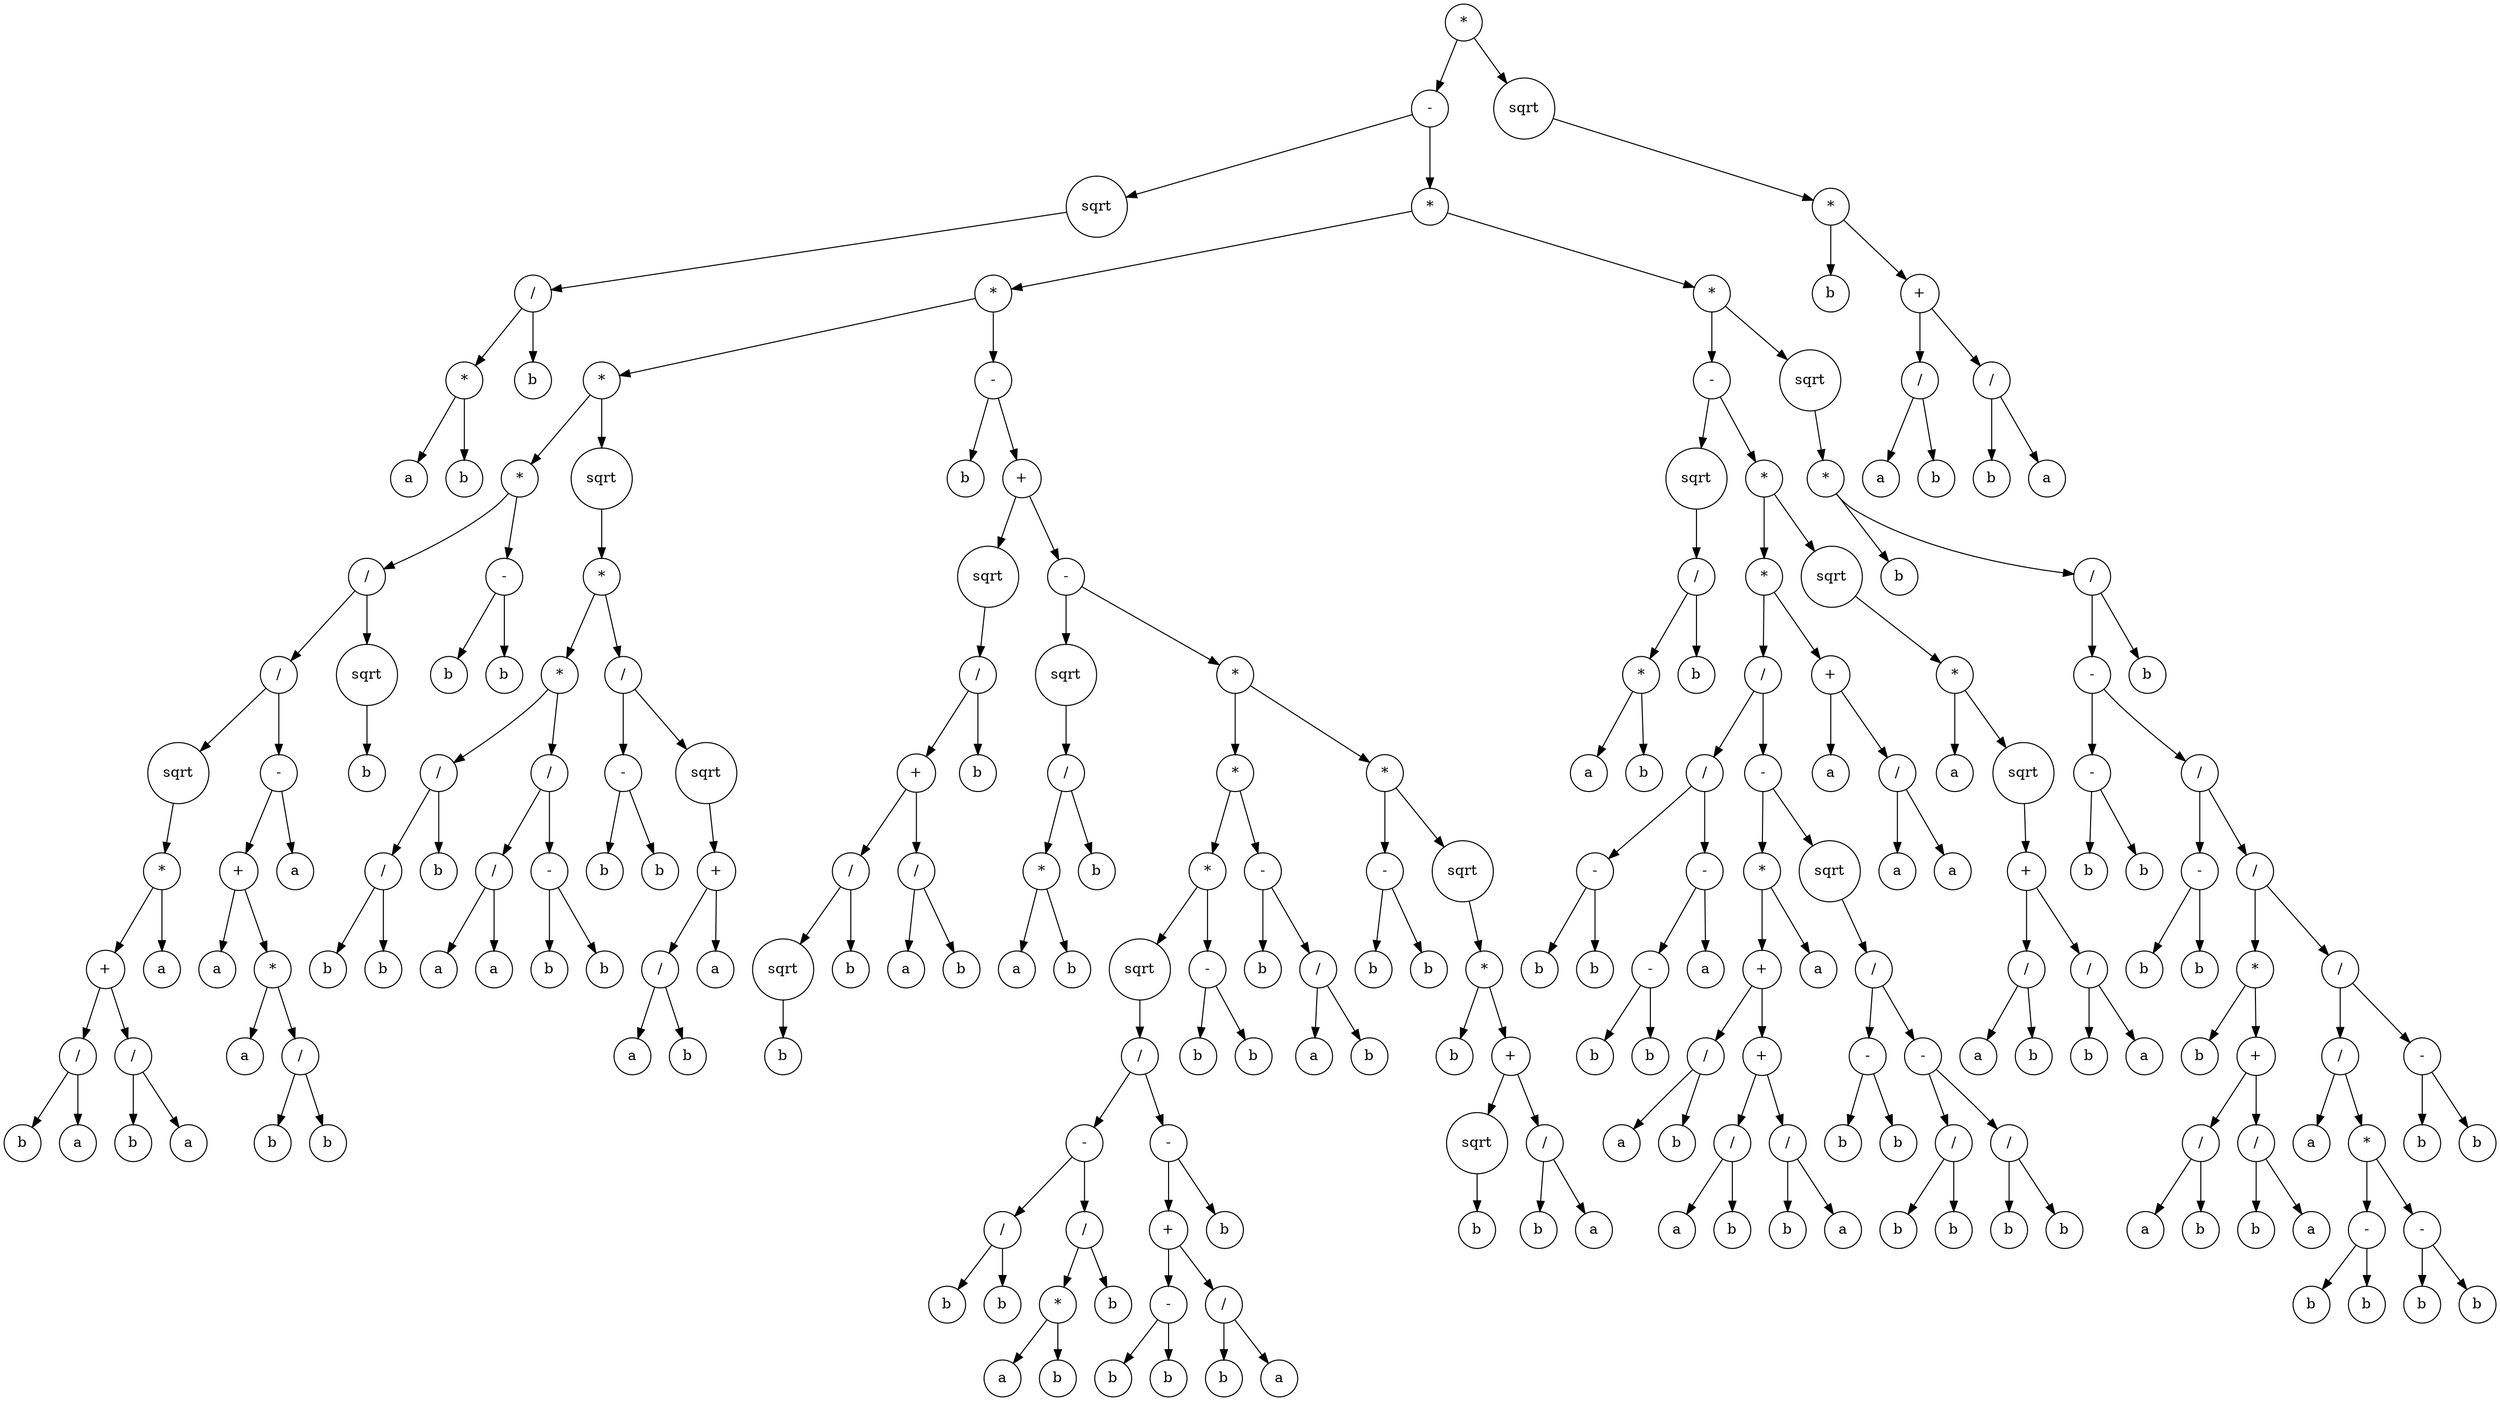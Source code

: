 digraph g {
graph [ordering=out];
node [shape=circle];
n[label = "*"];
n0[label = "-"];
n00[label = "sqrt"];
n000[label = "/"];
n0000[label = "*"];
n00000[label = "a"];
n0000 -> n00000;
n00001[label = "b"];
n0000 -> n00001;
n000 -> n0000;
n0001[label = "b"];
n000 -> n0001;
n00 -> n000;
n0 -> n00;
n01[label = "*"];
n010[label = "*"];
n0100[label = "*"];
n01000[label = "*"];
n010000[label = "/"];
n0100000[label = "/"];
n01000000[label = "sqrt"];
n010000000[label = "*"];
n0100000000[label = "+"];
n01000000000[label = "/"];
n010000000000[label = "b"];
n01000000000 -> n010000000000;
n010000000001[label = "a"];
n01000000000 -> n010000000001;
n0100000000 -> n01000000000;
n01000000001[label = "/"];
n010000000010[label = "b"];
n01000000001 -> n010000000010;
n010000000011[label = "a"];
n01000000001 -> n010000000011;
n0100000000 -> n01000000001;
n010000000 -> n0100000000;
n0100000001[label = "a"];
n010000000 -> n0100000001;
n01000000 -> n010000000;
n0100000 -> n01000000;
n01000001[label = "-"];
n010000010[label = "+"];
n0100000100[label = "a"];
n010000010 -> n0100000100;
n0100000101[label = "*"];
n01000001010[label = "a"];
n0100000101 -> n01000001010;
n01000001011[label = "/"];
n010000010110[label = "b"];
n01000001011 -> n010000010110;
n010000010111[label = "b"];
n01000001011 -> n010000010111;
n0100000101 -> n01000001011;
n010000010 -> n0100000101;
n01000001 -> n010000010;
n010000011[label = "a"];
n01000001 -> n010000011;
n0100000 -> n01000001;
n010000 -> n0100000;
n0100001[label = "sqrt"];
n01000010[label = "b"];
n0100001 -> n01000010;
n010000 -> n0100001;
n01000 -> n010000;
n010001[label = "-"];
n0100010[label = "b"];
n010001 -> n0100010;
n0100011[label = "b"];
n010001 -> n0100011;
n01000 -> n010001;
n0100 -> n01000;
n01001[label = "sqrt"];
n010010[label = "*"];
n0100100[label = "*"];
n01001000[label = "/"];
n010010000[label = "/"];
n0100100000[label = "b"];
n010010000 -> n0100100000;
n0100100001[label = "b"];
n010010000 -> n0100100001;
n01001000 -> n010010000;
n010010001[label = "b"];
n01001000 -> n010010001;
n0100100 -> n01001000;
n01001001[label = "/"];
n010010010[label = "/"];
n0100100100[label = "a"];
n010010010 -> n0100100100;
n0100100101[label = "a"];
n010010010 -> n0100100101;
n01001001 -> n010010010;
n010010011[label = "-"];
n0100100110[label = "b"];
n010010011 -> n0100100110;
n0100100111[label = "b"];
n010010011 -> n0100100111;
n01001001 -> n010010011;
n0100100 -> n01001001;
n010010 -> n0100100;
n0100101[label = "/"];
n01001010[label = "-"];
n010010100[label = "b"];
n01001010 -> n010010100;
n010010101[label = "b"];
n01001010 -> n010010101;
n0100101 -> n01001010;
n01001011[label = "sqrt"];
n010010110[label = "+"];
n0100101100[label = "/"];
n01001011000[label = "a"];
n0100101100 -> n01001011000;
n01001011001[label = "b"];
n0100101100 -> n01001011001;
n010010110 -> n0100101100;
n0100101101[label = "a"];
n010010110 -> n0100101101;
n01001011 -> n010010110;
n0100101 -> n01001011;
n010010 -> n0100101;
n01001 -> n010010;
n0100 -> n01001;
n010 -> n0100;
n0101[label = "-"];
n01010[label = "b"];
n0101 -> n01010;
n01011[label = "+"];
n010110[label = "sqrt"];
n0101100[label = "/"];
n01011000[label = "+"];
n010110000[label = "/"];
n0101100000[label = "sqrt"];
n01011000000[label = "b"];
n0101100000 -> n01011000000;
n010110000 -> n0101100000;
n0101100001[label = "b"];
n010110000 -> n0101100001;
n01011000 -> n010110000;
n010110001[label = "/"];
n0101100010[label = "a"];
n010110001 -> n0101100010;
n0101100011[label = "b"];
n010110001 -> n0101100011;
n01011000 -> n010110001;
n0101100 -> n01011000;
n01011001[label = "b"];
n0101100 -> n01011001;
n010110 -> n0101100;
n01011 -> n010110;
n010111[label = "-"];
n0101110[label = "sqrt"];
n01011100[label = "/"];
n010111000[label = "*"];
n0101110000[label = "a"];
n010111000 -> n0101110000;
n0101110001[label = "b"];
n010111000 -> n0101110001;
n01011100 -> n010111000;
n010111001[label = "b"];
n01011100 -> n010111001;
n0101110 -> n01011100;
n010111 -> n0101110;
n0101111[label = "*"];
n01011110[label = "*"];
n010111100[label = "*"];
n0101111000[label = "sqrt"];
n01011110000[label = "/"];
n010111100000[label = "-"];
n0101111000000[label = "/"];
n01011110000000[label = "b"];
n0101111000000 -> n01011110000000;
n01011110000001[label = "b"];
n0101111000000 -> n01011110000001;
n010111100000 -> n0101111000000;
n0101111000001[label = "/"];
n01011110000010[label = "*"];
n010111100000100[label = "a"];
n01011110000010 -> n010111100000100;
n010111100000101[label = "b"];
n01011110000010 -> n010111100000101;
n0101111000001 -> n01011110000010;
n01011110000011[label = "b"];
n0101111000001 -> n01011110000011;
n010111100000 -> n0101111000001;
n01011110000 -> n010111100000;
n010111100001[label = "-"];
n0101111000010[label = "+"];
n01011110000100[label = "-"];
n010111100001000[label = "b"];
n01011110000100 -> n010111100001000;
n010111100001001[label = "b"];
n01011110000100 -> n010111100001001;
n0101111000010 -> n01011110000100;
n01011110000101[label = "/"];
n010111100001010[label = "b"];
n01011110000101 -> n010111100001010;
n010111100001011[label = "a"];
n01011110000101 -> n010111100001011;
n0101111000010 -> n01011110000101;
n010111100001 -> n0101111000010;
n0101111000011[label = "b"];
n010111100001 -> n0101111000011;
n01011110000 -> n010111100001;
n0101111000 -> n01011110000;
n010111100 -> n0101111000;
n0101111001[label = "-"];
n01011110010[label = "b"];
n0101111001 -> n01011110010;
n01011110011[label = "b"];
n0101111001 -> n01011110011;
n010111100 -> n0101111001;
n01011110 -> n010111100;
n010111101[label = "-"];
n0101111010[label = "b"];
n010111101 -> n0101111010;
n0101111011[label = "/"];
n01011110110[label = "a"];
n0101111011 -> n01011110110;
n01011110111[label = "b"];
n0101111011 -> n01011110111;
n010111101 -> n0101111011;
n01011110 -> n010111101;
n0101111 -> n01011110;
n01011111[label = "*"];
n010111110[label = "-"];
n0101111100[label = "b"];
n010111110 -> n0101111100;
n0101111101[label = "b"];
n010111110 -> n0101111101;
n01011111 -> n010111110;
n010111111[label = "sqrt"];
n0101111110[label = "*"];
n01011111100[label = "b"];
n0101111110 -> n01011111100;
n01011111101[label = "+"];
n010111111010[label = "sqrt"];
n0101111110100[label = "b"];
n010111111010 -> n0101111110100;
n01011111101 -> n010111111010;
n010111111011[label = "/"];
n0101111110110[label = "b"];
n010111111011 -> n0101111110110;
n0101111110111[label = "a"];
n010111111011 -> n0101111110111;
n01011111101 -> n010111111011;
n0101111110 -> n01011111101;
n010111111 -> n0101111110;
n01011111 -> n010111111;
n0101111 -> n01011111;
n010111 -> n0101111;
n01011 -> n010111;
n0101 -> n01011;
n010 -> n0101;
n01 -> n010;
n011[label = "*"];
n0110[label = "-"];
n01100[label = "sqrt"];
n011000[label = "/"];
n0110000[label = "*"];
n01100000[label = "a"];
n0110000 -> n01100000;
n01100001[label = "b"];
n0110000 -> n01100001;
n011000 -> n0110000;
n0110001[label = "b"];
n011000 -> n0110001;
n01100 -> n011000;
n0110 -> n01100;
n01101[label = "*"];
n011010[label = "*"];
n0110100[label = "/"];
n01101000[label = "/"];
n011010000[label = "-"];
n0110100000[label = "b"];
n011010000 -> n0110100000;
n0110100001[label = "b"];
n011010000 -> n0110100001;
n01101000 -> n011010000;
n011010001[label = "-"];
n0110100010[label = "-"];
n01101000100[label = "b"];
n0110100010 -> n01101000100;
n01101000101[label = "b"];
n0110100010 -> n01101000101;
n011010001 -> n0110100010;
n0110100011[label = "a"];
n011010001 -> n0110100011;
n01101000 -> n011010001;
n0110100 -> n01101000;
n01101001[label = "-"];
n011010010[label = "*"];
n0110100100[label = "+"];
n01101001000[label = "/"];
n011010010000[label = "a"];
n01101001000 -> n011010010000;
n011010010001[label = "b"];
n01101001000 -> n011010010001;
n0110100100 -> n01101001000;
n01101001001[label = "+"];
n011010010010[label = "/"];
n0110100100100[label = "a"];
n011010010010 -> n0110100100100;
n0110100100101[label = "b"];
n011010010010 -> n0110100100101;
n01101001001 -> n011010010010;
n011010010011[label = "/"];
n0110100100110[label = "b"];
n011010010011 -> n0110100100110;
n0110100100111[label = "a"];
n011010010011 -> n0110100100111;
n01101001001 -> n011010010011;
n0110100100 -> n01101001001;
n011010010 -> n0110100100;
n0110100101[label = "a"];
n011010010 -> n0110100101;
n01101001 -> n011010010;
n011010011[label = "sqrt"];
n0110100110[label = "/"];
n01101001100[label = "-"];
n011010011000[label = "b"];
n01101001100 -> n011010011000;
n011010011001[label = "b"];
n01101001100 -> n011010011001;
n0110100110 -> n01101001100;
n01101001101[label = "-"];
n011010011010[label = "/"];
n0110100110100[label = "b"];
n011010011010 -> n0110100110100;
n0110100110101[label = "b"];
n011010011010 -> n0110100110101;
n01101001101 -> n011010011010;
n011010011011[label = "/"];
n0110100110110[label = "b"];
n011010011011 -> n0110100110110;
n0110100110111[label = "b"];
n011010011011 -> n0110100110111;
n01101001101 -> n011010011011;
n0110100110 -> n01101001101;
n011010011 -> n0110100110;
n01101001 -> n011010011;
n0110100 -> n01101001;
n011010 -> n0110100;
n0110101[label = "+"];
n01101010[label = "a"];
n0110101 -> n01101010;
n01101011[label = "/"];
n011010110[label = "a"];
n01101011 -> n011010110;
n011010111[label = "a"];
n01101011 -> n011010111;
n0110101 -> n01101011;
n011010 -> n0110101;
n01101 -> n011010;
n011011[label = "sqrt"];
n0110110[label = "*"];
n01101100[label = "a"];
n0110110 -> n01101100;
n01101101[label = "sqrt"];
n011011010[label = "+"];
n0110110100[label = "/"];
n01101101000[label = "a"];
n0110110100 -> n01101101000;
n01101101001[label = "b"];
n0110110100 -> n01101101001;
n011011010 -> n0110110100;
n0110110101[label = "/"];
n01101101010[label = "b"];
n0110110101 -> n01101101010;
n01101101011[label = "a"];
n0110110101 -> n01101101011;
n011011010 -> n0110110101;
n01101101 -> n011011010;
n0110110 -> n01101101;
n011011 -> n0110110;
n01101 -> n011011;
n0110 -> n01101;
n011 -> n0110;
n0111[label = "sqrt"];
n01110[label = "*"];
n011100[label = "b"];
n01110 -> n011100;
n011101[label = "/"];
n0111010[label = "-"];
n01110100[label = "-"];
n011101000[label = "b"];
n01110100 -> n011101000;
n011101001[label = "b"];
n01110100 -> n011101001;
n0111010 -> n01110100;
n01110101[label = "/"];
n011101010[label = "-"];
n0111010100[label = "b"];
n011101010 -> n0111010100;
n0111010101[label = "b"];
n011101010 -> n0111010101;
n01110101 -> n011101010;
n011101011[label = "/"];
n0111010110[label = "*"];
n01110101100[label = "b"];
n0111010110 -> n01110101100;
n01110101101[label = "+"];
n011101011010[label = "/"];
n0111010110100[label = "a"];
n011101011010 -> n0111010110100;
n0111010110101[label = "b"];
n011101011010 -> n0111010110101;
n01110101101 -> n011101011010;
n011101011011[label = "/"];
n0111010110110[label = "b"];
n011101011011 -> n0111010110110;
n0111010110111[label = "a"];
n011101011011 -> n0111010110111;
n01110101101 -> n011101011011;
n0111010110 -> n01110101101;
n011101011 -> n0111010110;
n0111010111[label = "/"];
n01110101110[label = "/"];
n011101011100[label = "a"];
n01110101110 -> n011101011100;
n011101011101[label = "*"];
n0111010111010[label = "-"];
n01110101110100[label = "b"];
n0111010111010 -> n01110101110100;
n01110101110101[label = "b"];
n0111010111010 -> n01110101110101;
n011101011101 -> n0111010111010;
n0111010111011[label = "-"];
n01110101110110[label = "b"];
n0111010111011 -> n01110101110110;
n01110101110111[label = "b"];
n0111010111011 -> n01110101110111;
n011101011101 -> n0111010111011;
n01110101110 -> n011101011101;
n0111010111 -> n01110101110;
n01110101111[label = "-"];
n011101011110[label = "b"];
n01110101111 -> n011101011110;
n011101011111[label = "b"];
n01110101111 -> n011101011111;
n0111010111 -> n01110101111;
n011101011 -> n0111010111;
n01110101 -> n011101011;
n0111010 -> n01110101;
n011101 -> n0111010;
n0111011[label = "b"];
n011101 -> n0111011;
n01110 -> n011101;
n0111 -> n01110;
n011 -> n0111;
n01 -> n011;
n0 -> n01;
n -> n0;
n1[label = "sqrt"];
n10[label = "*"];
n100[label = "b"];
n10 -> n100;
n101[label = "+"];
n1010[label = "/"];
n10100[label = "a"];
n1010 -> n10100;
n10101[label = "b"];
n1010 -> n10101;
n101 -> n1010;
n1011[label = "/"];
n10110[label = "b"];
n1011 -> n10110;
n10111[label = "a"];
n1011 -> n10111;
n101 -> n1011;
n10 -> n101;
n1 -> n10;
n -> n1;
}
